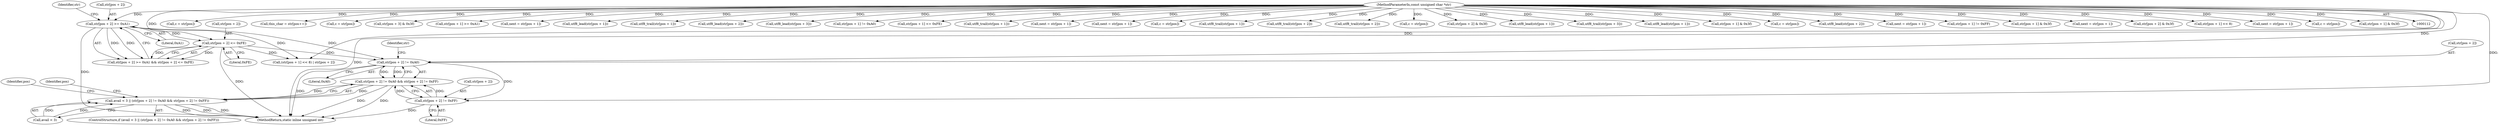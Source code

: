 digraph "0_php-src_0da8b8b801f9276359262f1ef8274c7812d3dfda?w=1_3@array" {
"1001028" [label="(Call,str[pos + 2] != 0xA0)"];
"1000983" [label="(Call,str[pos + 2] >= 0xA1)"];
"1000114" [label="(MethodParameterIn,const unsigned char *str)"];
"1000990" [label="(Call,str[pos + 2] <= 0xFE)"];
"1001027" [label="(Call,str[pos + 2] != 0xA0 && str[pos + 2] != 0xFF)"];
"1001023" [label="(Call,avail < 3 || (str[pos + 2] != 0xA0 && str[pos + 2] != 0xFF))"];
"1001035" [label="(Call,str[pos + 2] != 0xFF)"];
"1001029" [label="(Call,str[pos + 2])"];
"1001028" [label="(Call,str[pos + 2] != 0xA0)"];
"1000497" [label="(Call,c = str[pos])"];
"1001096" [label="(Call,this_char = str[pos++])"];
"1000571" [label="(Call,c = str[pos])"];
"1000466" [label="(Call,str[pos + 3] & 0x3f)"];
"1000967" [label="(Call,str[pos + 1] >= 0xA1)"];
"1001024" [label="(Call,avail < 3)"];
"1000681" [label="(Call,next = str[pos + 1])"];
"1000395" [label="(Call,utf8_lead(str[pos + 1]))"];
"1000368" [label="(Call,utf8_trail(str[pos + 1]))"];
"1000410" [label="(Call,utf8_lead(str[pos + 2]))"];
"1000989" [label="(Literal,0xA1)"];
"1001057" [label="(Call,(str[pos + 1] << 8) | str[pos + 2])"];
"1001041" [label="(Literal,0xFF)"];
"1000114" [label="(MethodParameterIn,const unsigned char *str)"];
"1000425" [label="(Call,utf8_lead(str[pos + 3]))"];
"1001004" [label="(Call,str[pos + 1] != 0xA0)"];
"1000982" [label="(Call,str[pos + 2] >= 0xA1 && str[pos + 2] <= 0xFE)"];
"1000974" [label="(Call,str[pos + 1] <= 0xFE)"];
"1000253" [label="(Call,utf8_trail(str[pos + 1]))"];
"1000996" [label="(Literal,0xFE)"];
"1000766" [label="(Call,next = str[pos + 1])"];
"1000520" [label="(Call,next = str[pos + 1])"];
"1000983" [label="(Call,str[pos + 2] >= 0xA1)"];
"1000829" [label="(Call,c = str[pos])"];
"1001022" [label="(ControlStructure,if (avail < 3 || (str[pos + 2] != 0xA0 && str[pos + 2] != 0xFF)))"];
"1000190" [label="(Call,utf8_trail(str[pos + 1]))"];
"1000376" [label="(Call,utf8_trail(str[pos + 2]))"];
"1000260" [label="(Call,utf8_trail(str[pos + 2]))"];
"1000150" [label="(Call,c = str[pos])"];
"1000318" [label="(Call,str[pos + 2] & 0x3f)"];
"1001109" [label="(MethodReturn,static inline unsigned int)"];
"1000272" [label="(Call,utf8_lead(str[pos + 1]))"];
"1000383" [label="(Call,utf8_trail(str[pos + 3]))"];
"1000200" [label="(Call,utf8_lead(str[pos + 1]))"];
"1000216" [label="(Call,str[pos + 1] & 0x3f)"];
"1001034" [label="(Literal,0xA0)"];
"1000735" [label="(Call,c = str[pos])"];
"1000991" [label="(Call,str[pos + 2])"];
"1001023" [label="(Call,avail < 3 || (str[pos + 2] != 0xA0 && str[pos + 2] != 0xFF))"];
"1000287" [label="(Call,utf8_lead(str[pos + 2]))"];
"1000852" [label="(Call,next = str[pos + 1])"];
"1001011" [label="(Call,str[pos + 1] != 0xFF)"];
"1000310" [label="(Call,str[pos + 1] & 0x3f)"];
"1000990" [label="(Call,str[pos + 2] <= 0xFE)"];
"1001035" [label="(Call,str[pos + 2] != 0xFF)"];
"1001027" [label="(Call,str[pos + 2] != 0xA0 && str[pos + 2] != 0xFF)"];
"1000594" [label="(Call,next = str[pos + 1])"];
"1000458" [label="(Call,str[pos + 2] & 0x3f)"];
"1001058" [label="(Call,str[pos + 1] << 8)"];
"1000907" [label="(Call,next = str[pos + 1])"];
"1001043" [label="(Identifier,pos)"];
"1001036" [label="(Call,str[pos + 2])"];
"1000992" [label="(Identifier,str)"];
"1000658" [label="(Call,c = str[pos])"];
"1001037" [label="(Identifier,str)"];
"1000984" [label="(Call,str[pos + 2])"];
"1000448" [label="(Call,str[pos + 1] & 0x3f)"];
"1001047" [label="(Identifier,pos)"];
"1001028" -> "1001027"  [label="AST: "];
"1001028" -> "1001034"  [label="CFG: "];
"1001029" -> "1001028"  [label="AST: "];
"1001034" -> "1001028"  [label="AST: "];
"1001037" -> "1001028"  [label="CFG: "];
"1001027" -> "1001028"  [label="CFG: "];
"1001028" -> "1001109"  [label="DDG: "];
"1001028" -> "1001027"  [label="DDG: "];
"1001028" -> "1001027"  [label="DDG: "];
"1000983" -> "1001028"  [label="DDG: "];
"1000990" -> "1001028"  [label="DDG: "];
"1000114" -> "1001028"  [label="DDG: "];
"1001028" -> "1001035"  [label="DDG: "];
"1000983" -> "1000982"  [label="AST: "];
"1000983" -> "1000989"  [label="CFG: "];
"1000984" -> "1000983"  [label="AST: "];
"1000989" -> "1000983"  [label="AST: "];
"1000992" -> "1000983"  [label="CFG: "];
"1000982" -> "1000983"  [label="CFG: "];
"1000983" -> "1001109"  [label="DDG: "];
"1000983" -> "1000982"  [label="DDG: "];
"1000983" -> "1000982"  [label="DDG: "];
"1000114" -> "1000983"  [label="DDG: "];
"1000983" -> "1000990"  [label="DDG: "];
"1000983" -> "1001057"  [label="DDG: "];
"1000114" -> "1000112"  [label="AST: "];
"1000114" -> "1001109"  [label="DDG: "];
"1000114" -> "1000150"  [label="DDG: "];
"1000114" -> "1000190"  [label="DDG: "];
"1000114" -> "1000200"  [label="DDG: "];
"1000114" -> "1000216"  [label="DDG: "];
"1000114" -> "1000253"  [label="DDG: "];
"1000114" -> "1000260"  [label="DDG: "];
"1000114" -> "1000272"  [label="DDG: "];
"1000114" -> "1000287"  [label="DDG: "];
"1000114" -> "1000310"  [label="DDG: "];
"1000114" -> "1000318"  [label="DDG: "];
"1000114" -> "1000368"  [label="DDG: "];
"1000114" -> "1000376"  [label="DDG: "];
"1000114" -> "1000383"  [label="DDG: "];
"1000114" -> "1000395"  [label="DDG: "];
"1000114" -> "1000410"  [label="DDG: "];
"1000114" -> "1000425"  [label="DDG: "];
"1000114" -> "1000448"  [label="DDG: "];
"1000114" -> "1000458"  [label="DDG: "];
"1000114" -> "1000466"  [label="DDG: "];
"1000114" -> "1000497"  [label="DDG: "];
"1000114" -> "1000520"  [label="DDG: "];
"1000114" -> "1000571"  [label="DDG: "];
"1000114" -> "1000594"  [label="DDG: "];
"1000114" -> "1000658"  [label="DDG: "];
"1000114" -> "1000681"  [label="DDG: "];
"1000114" -> "1000735"  [label="DDG: "];
"1000114" -> "1000766"  [label="DDG: "];
"1000114" -> "1000829"  [label="DDG: "];
"1000114" -> "1000852"  [label="DDG: "];
"1000114" -> "1000907"  [label="DDG: "];
"1000114" -> "1000967"  [label="DDG: "];
"1000114" -> "1000974"  [label="DDG: "];
"1000114" -> "1000990"  [label="DDG: "];
"1000114" -> "1001004"  [label="DDG: "];
"1000114" -> "1001011"  [label="DDG: "];
"1000114" -> "1001035"  [label="DDG: "];
"1000114" -> "1001058"  [label="DDG: "];
"1000114" -> "1001057"  [label="DDG: "];
"1000114" -> "1001096"  [label="DDG: "];
"1000990" -> "1000982"  [label="AST: "];
"1000990" -> "1000996"  [label="CFG: "];
"1000991" -> "1000990"  [label="AST: "];
"1000996" -> "1000990"  [label="AST: "];
"1000982" -> "1000990"  [label="CFG: "];
"1000990" -> "1001109"  [label="DDG: "];
"1000990" -> "1000982"  [label="DDG: "];
"1000990" -> "1000982"  [label="DDG: "];
"1000990" -> "1001057"  [label="DDG: "];
"1001027" -> "1001023"  [label="AST: "];
"1001027" -> "1001035"  [label="CFG: "];
"1001035" -> "1001027"  [label="AST: "];
"1001023" -> "1001027"  [label="CFG: "];
"1001027" -> "1001109"  [label="DDG: "];
"1001027" -> "1001109"  [label="DDG: "];
"1001027" -> "1001023"  [label="DDG: "];
"1001027" -> "1001023"  [label="DDG: "];
"1001035" -> "1001027"  [label="DDG: "];
"1001035" -> "1001027"  [label="DDG: "];
"1001023" -> "1001022"  [label="AST: "];
"1001023" -> "1001024"  [label="CFG: "];
"1001024" -> "1001023"  [label="AST: "];
"1001043" -> "1001023"  [label="CFG: "];
"1001047" -> "1001023"  [label="CFG: "];
"1001023" -> "1001109"  [label="DDG: "];
"1001023" -> "1001109"  [label="DDG: "];
"1001023" -> "1001109"  [label="DDG: "];
"1001024" -> "1001023"  [label="DDG: "];
"1001024" -> "1001023"  [label="DDG: "];
"1001035" -> "1001041"  [label="CFG: "];
"1001036" -> "1001035"  [label="AST: "];
"1001041" -> "1001035"  [label="AST: "];
"1001035" -> "1001109"  [label="DDG: "];
}
